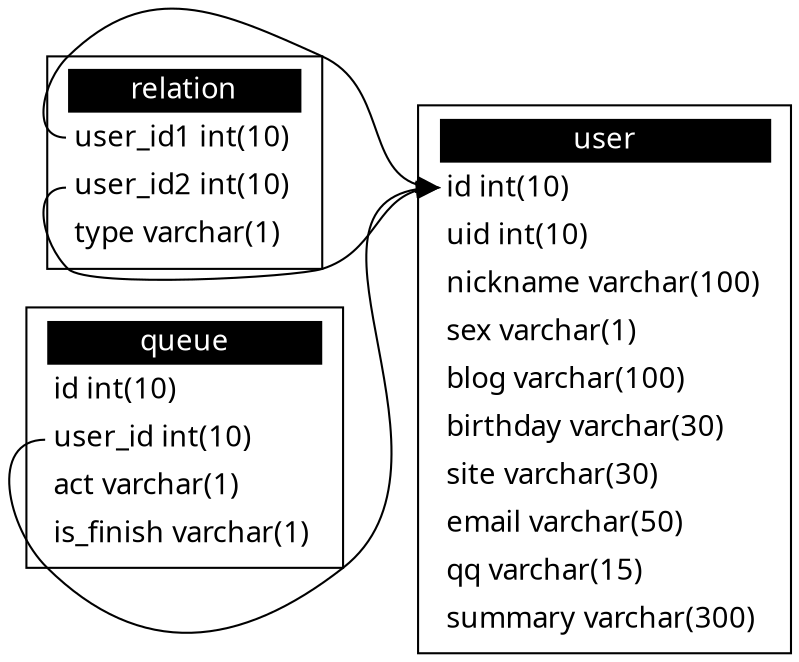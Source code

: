 digraph G {
	graph [layout=dot rankdir=LR]

    subgraph database{
        node [shape="box", fontname="OpenDyslexic"]

        user [label=<<table border="0" cellborder="0" cellpadding="3">
            <tr><td bgcolor="black" align="center" colspan="2"><font color="white">user</font></td></tr>
            <tr><td align="left" port="id">id int(10)</td></tr>
            <tr><td align="left" port="uid">uid int(10)</td></tr>
            <tr><td align="left" port="nickname">nickname varchar(100)</td></tr>
            <tr><td align="left" port="sex">sex varchar(1)</td></tr>
            <tr><td align="left" port="blog">blog varchar(100)</td></tr>
            <tr><td align="left" port="birthday">birthday varchar(30)</td></tr>
            <tr><td align="left" port="site">site varchar(30)</td></tr>
            <tr><td align="left" port="email">email varchar(50)</td></tr>
            <tr><td align="left" port="qq">qq varchar(15)</td></tr>
            <tr><td align="left" port="summary">summary varchar(300)</td></tr>
            </table>>]

        relation [label=<<table border="0" cellborder="0" cellpadding="3">
            <tr><td bgcolor="black" align="center" colspan="2"><font color="white">relation</font></td></tr>
            <tr><td align="left" port="user_id1">user_id1 int(10)</td></tr>
            <tr><td align="left" port="user_id2">user_id2 int(10)</td></tr>
            <tr><td align="left" port="type">type varchar(1)</td></tr>
            </table>>]


        queue [label=<<table border="0" cellborder="0" cellpadding="3">
            <tr><td bgcolor="black" align="center" colspan="2"><font color="white">queue</font></td></tr>
            <tr><td align="left" port="id">id int(10)</td></tr>
            <tr><td align="left" port="user_id">user_id int(10)</td></tr>
            <tr><td align="left" port="act">act varchar(1)</td></tr>
            <tr><td align="left" port="is_finish">is_finish varchar(1)</td></tr>
            </table>>]

        relation:user_id1 -> user:id
        relation:user_id2 -> user:id
        queue:user_id -> user:id
    }

//     subgraph process{
//         robot[label="Robot"]
//         weibo[label="Weibo"]
//         profile[label="Profile"]
//         fans[label="Fans"]
//         follow[label="Follow"]
//         friends[label="Friends"]
//         robot -> weibo[label="login"]
//         weibo -> profile[label="Get"]
//         weibo -> follow[label="Get"]
//         weibo -> fans[label="Get"]
//         {fans follow} -> friends
//         friends -> weibo
//     }
}

